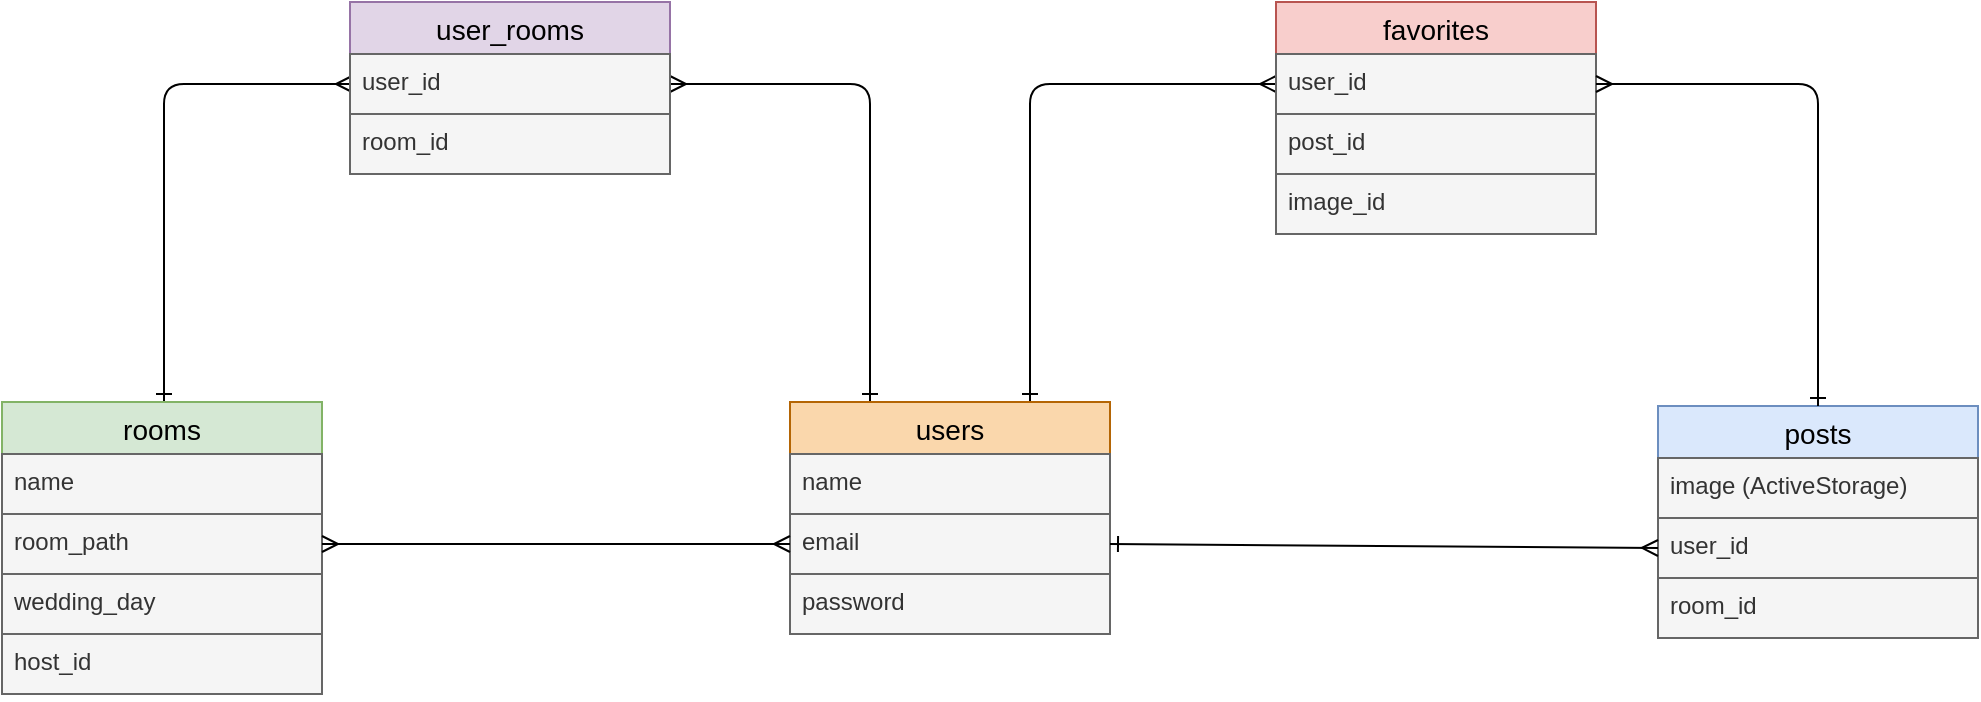 <mxfile>
    <diagram id="ttvPYmmVsoSPCkMm3yaR" name="ページ1">
        <mxGraphModel dx="1936" dy="565" grid="0" gridSize="10" guides="1" tooltips="1" connect="1" arrows="1" fold="1" page="0" pageScale="1" pageWidth="1169" pageHeight="827" background="#ffffff" math="0" shadow="0">
            <root>
                <mxCell id="0"/>
                <mxCell id="1" parent="0"/>
                <mxCell id="2" value="posts" style="swimlane;fontStyle=0;childLayout=stackLayout;horizontal=1;startSize=26;horizontalStack=0;resizeParent=1;resizeParentMax=0;resizeLast=0;collapsible=1;marginBottom=0;align=center;fontSize=14;rounded=0;fillColor=#dae8fc;strokeColor=#6c8ebf;fontColor=#000000;" parent="1" vertex="1">
                    <mxGeometry x="-289" y="322" width="160" height="116" as="geometry"/>
                </mxCell>
                <mxCell id="3" value="image (ActiveStorage)" style="text;strokeColor=#666666;fillColor=#f5f5f5;spacingLeft=4;spacingRight=4;overflow=hidden;rotatable=0;points=[[0,0.5],[1,0.5]];portConstraint=eastwest;fontSize=12;rounded=0;fontColor=#333333;" parent="2" vertex="1">
                    <mxGeometry y="26" width="160" height="30" as="geometry"/>
                </mxCell>
                <mxCell id="4" value="user_id" style="text;strokeColor=#666666;fillColor=#f5f5f5;spacingLeft=4;spacingRight=4;overflow=hidden;rotatable=0;points=[[0,0.5],[1,0.5]];portConstraint=eastwest;fontSize=12;rounded=0;fontColor=#333333;" parent="2" vertex="1">
                    <mxGeometry y="56" width="160" height="30" as="geometry"/>
                </mxCell>
                <mxCell id="56" value="room_id" style="text;strokeColor=#666666;fillColor=#f5f5f5;spacingLeft=4;spacingRight=4;overflow=hidden;rotatable=0;points=[[0,0.5],[1,0.5]];portConstraint=eastwest;fontSize=12;rounded=0;fontColor=#333333;" parent="2" vertex="1">
                    <mxGeometry y="86" width="160" height="30" as="geometry"/>
                </mxCell>
                <mxCell id="yptBQmWpVyvFdEoYhs_k-64" style="edgeStyle=none;html=1;exitX=0.25;exitY=0;exitDx=0;exitDy=0;entryX=1;entryY=0.5;entryDx=0;entryDy=0;startArrow=ERone;startFill=0;endArrow=ERmany;endFill=0;fontColor=#000000;strokeColor=#000000;" parent="1" source="7" target="28" edge="1">
                    <mxGeometry relative="1" as="geometry">
                        <Array as="points">
                            <mxPoint x="-683" y="161"/>
                        </Array>
                    </mxGeometry>
                </mxCell>
                <mxCell id="yptBQmWpVyvFdEoYhs_k-65" style="edgeStyle=none;html=1;exitX=0.75;exitY=0;exitDx=0;exitDy=0;entryX=0;entryY=0.5;entryDx=0;entryDy=0;startArrow=ERone;startFill=0;endArrow=ERmany;endFill=0;fontColor=#000000;strokeColor=#000000;" parent="1" source="7" target="59" edge="1">
                    <mxGeometry relative="1" as="geometry">
                        <Array as="points">
                            <mxPoint x="-603" y="161"/>
                        </Array>
                    </mxGeometry>
                </mxCell>
                <mxCell id="7" value="users" style="swimlane;fontStyle=0;childLayout=stackLayout;horizontal=1;startSize=26;horizontalStack=0;resizeParent=1;resizeParentMax=0;resizeLast=0;collapsible=1;marginBottom=0;align=center;fontSize=14;rounded=0;fillColor=#fad7ac;strokeColor=#b46504;fontColor=#000000;" parent="1" vertex="1">
                    <mxGeometry x="-723" y="320" width="160" height="116" as="geometry"/>
                </mxCell>
                <mxCell id="8" value="name" style="text;strokeColor=#666666;fillColor=#f5f5f5;spacingLeft=4;spacingRight=4;overflow=hidden;rotatable=0;points=[[0,0.5],[1,0.5]];portConstraint=eastwest;fontSize=12;rounded=0;html=1;fontColor=#333333;" parent="7" vertex="1">
                    <mxGeometry y="26" width="160" height="30" as="geometry"/>
                </mxCell>
                <mxCell id="9" value="email" style="text;strokeColor=#666666;fillColor=#f5f5f5;spacingLeft=4;spacingRight=4;overflow=hidden;rotatable=0;points=[[0,0.5],[1,0.5]];portConstraint=eastwest;fontSize=12;rounded=0;html=1;fontColor=#333333;" parent="7" vertex="1">
                    <mxGeometry y="56" width="160" height="30" as="geometry"/>
                </mxCell>
                <mxCell id="10" value="password" style="text;strokeColor=#666666;fillColor=#f5f5f5;spacingLeft=4;spacingRight=4;overflow=hidden;rotatable=0;points=[[0,0.5],[1,0.5]];portConstraint=eastwest;fontSize=12;rounded=0;html=1;fontColor=#333333;" parent="7" vertex="1">
                    <mxGeometry y="86" width="160" height="30" as="geometry"/>
                </mxCell>
                <mxCell id="15" value="favorites" style="swimlane;fontStyle=0;childLayout=stackLayout;horizontal=1;startSize=26;horizontalStack=0;resizeParent=1;resizeParentMax=0;resizeLast=0;collapsible=1;marginBottom=0;align=center;fontSize=14;rounded=0;fillColor=#f8cecc;strokeColor=#b85450;fontColor=#000000;" parent="1" vertex="1">
                    <mxGeometry x="-480" y="120" width="160" height="116" as="geometry"/>
                </mxCell>
                <mxCell id="59" value="user_id" style="text;strokeColor=#666666;fillColor=#f5f5f5;spacingLeft=4;spacingRight=4;overflow=hidden;rotatable=0;points=[[0,0.5],[1,0.5]];portConstraint=eastwest;fontSize=12;fontColor=#333333;" parent="15" vertex="1">
                    <mxGeometry y="26" width="160" height="30" as="geometry"/>
                </mxCell>
                <mxCell id="60" value="post_id" style="text;strokeColor=#666666;fillColor=#f5f5f5;spacingLeft=4;spacingRight=4;overflow=hidden;rotatable=0;points=[[0,0.5],[1,0.5]];portConstraint=eastwest;fontSize=12;fontColor=#333333;" parent="15" vertex="1">
                    <mxGeometry y="56" width="160" height="30" as="geometry"/>
                </mxCell>
                <mxCell id="16" value="image_id" style="text;strokeColor=#666666;fillColor=#f5f5f5;spacingLeft=4;spacingRight=4;overflow=hidden;rotatable=0;points=[[0,0.5],[1,0.5]];portConstraint=eastwest;fontSize=12;rounded=0;fontColor=#333333;" parent="15" vertex="1">
                    <mxGeometry y="86" width="160" height="30" as="geometry"/>
                </mxCell>
                <mxCell id="yptBQmWpVyvFdEoYhs_k-63" style="edgeStyle=none;html=1;exitX=0.5;exitY=0;exitDx=0;exitDy=0;entryX=0;entryY=0.5;entryDx=0;entryDy=0;startArrow=ERone;startFill=0;endArrow=ERmany;endFill=0;fontColor=#000000;strokeColor=#000000;" parent="1" edge="1">
                    <mxGeometry relative="1" as="geometry">
                        <Array as="points">
                            <mxPoint x="-1036" y="161"/>
                        </Array>
                        <mxPoint x="-1036" y="320" as="sourcePoint"/>
                        <mxPoint x="-942" y="161" as="targetPoint"/>
                    </mxGeometry>
                </mxCell>
                <mxCell id="23" value="rooms" style="swimlane;fontStyle=0;childLayout=stackLayout;horizontal=1;startSize=26;horizontalStack=0;resizeParent=1;resizeParentMax=0;resizeLast=0;collapsible=1;marginBottom=0;align=center;fontSize=14;rounded=0;fillColor=#d5e8d4;strokeColor=#82b366;fontColor=#000000;" parent="1" vertex="1">
                    <mxGeometry x="-1117" y="320" width="160" height="146" as="geometry"/>
                </mxCell>
                <mxCell id="24" value="name" style="text;strokeColor=#666666;fillColor=#f5f5f5;spacingLeft=4;spacingRight=4;overflow=hidden;rotatable=0;points=[[0,0.5],[1,0.5]];portConstraint=eastwest;fontSize=12;rounded=0;fontColor=#333333;" parent="23" vertex="1">
                    <mxGeometry y="26" width="160" height="30" as="geometry"/>
                </mxCell>
                <mxCell id="55" value="room_path" style="text;strokeColor=#666666;fillColor=#f5f5f5;spacingLeft=4;spacingRight=4;overflow=hidden;rotatable=0;points=[[0,0.5],[1,0.5]];portConstraint=eastwest;fontSize=12;rounded=0;fontColor=#333333;" parent="23" vertex="1">
                    <mxGeometry y="56" width="160" height="30" as="geometry"/>
                </mxCell>
                <mxCell id="54" value="wedding_day" style="text;strokeColor=#666666;fillColor=#f5f5f5;spacingLeft=4;spacingRight=4;overflow=hidden;rotatable=0;points=[[0,0.5],[1,0.5]];portConstraint=eastwest;fontSize=12;rounded=0;fontColor=#333333;" parent="23" vertex="1">
                    <mxGeometry y="86" width="160" height="30" as="geometry"/>
                </mxCell>
                <mxCell id="57" value="host_id" style="text;strokeColor=#666666;fillColor=#f5f5f5;spacingLeft=4;spacingRight=4;overflow=hidden;rotatable=0;points=[[0,0.5],[1,0.5]];portConstraint=eastwest;fontSize=12;rounded=0;fontColor=#333333;" parent="23" vertex="1">
                    <mxGeometry y="116" width="160" height="30" as="geometry"/>
                </mxCell>
                <mxCell id="27" value="user_rooms" style="swimlane;fontStyle=0;childLayout=stackLayout;horizontal=1;startSize=26;horizontalStack=0;resizeParent=1;resizeParentMax=0;resizeLast=0;collapsible=1;marginBottom=0;align=center;fontSize=14;rounded=0;fillColor=#e1d5e7;strokeColor=#9673a6;fontColor=#000000;" parent="1" vertex="1">
                    <mxGeometry x="-943" y="120" width="160" height="86" as="geometry"/>
                </mxCell>
                <mxCell id="28" value="user_id" style="text;strokeColor=#666666;fillColor=#f5f5f5;spacingLeft=4;spacingRight=4;overflow=hidden;rotatable=0;points=[[0,0.5],[1,0.5]];portConstraint=eastwest;fontSize=12;rounded=0;fontColor=#333333;" parent="27" vertex="1">
                    <mxGeometry y="26" width="160" height="30" as="geometry"/>
                </mxCell>
                <mxCell id="44" value="room_id" style="text;strokeColor=#666666;fillColor=#f5f5f5;spacingLeft=4;spacingRight=4;overflow=hidden;rotatable=0;points=[[0,0.5],[1,0.5]];portConstraint=eastwest;fontSize=12;hachureGap=4;fontFamily=Helvetica;rounded=0;glass=0;fontColor=#333333;" parent="27" vertex="1">
                    <mxGeometry y="56" width="160" height="30" as="geometry"/>
                </mxCell>
                <mxCell id="yptBQmWpVyvFdEoYhs_k-61" style="edgeStyle=none;html=1;exitX=0;exitY=0.5;exitDx=0;exitDy=0;entryX=1;entryY=0.5;entryDx=0;entryDy=0;endArrow=ERmany;endFill=0;startArrow=ERmany;startFill=0;fontColor=#000000;strokeColor=#000000;" parent="1" source="9" target="55" edge="1">
                    <mxGeometry relative="1" as="geometry"/>
                </mxCell>
                <mxCell id="yptBQmWpVyvFdEoYhs_k-62" style="edgeStyle=none;html=1;exitX=1;exitY=0.5;exitDx=0;exitDy=0;entryX=0;entryY=0.5;entryDx=0;entryDy=0;startArrow=ERone;startFill=0;endArrow=ERmany;endFill=0;fontColor=#000000;strokeColor=#000000;" parent="1" source="9" target="4" edge="1">
                    <mxGeometry relative="1" as="geometry"/>
                </mxCell>
                <mxCell id="yptBQmWpVyvFdEoYhs_k-66" style="edgeStyle=none;html=1;exitX=1;exitY=0.5;exitDx=0;exitDy=0;entryX=0.5;entryY=0;entryDx=0;entryDy=0;startArrow=ERmany;startFill=0;endArrow=ERone;endFill=0;fontColor=#000000;strokeColor=#000000;" parent="1" source="59" target="2" edge="1">
                    <mxGeometry relative="1" as="geometry">
                        <Array as="points">
                            <mxPoint x="-209" y="161"/>
                        </Array>
                    </mxGeometry>
                </mxCell>
            </root>
        </mxGraphModel>
    </diagram>
    <diagram id="_X8NCNE9MKZWOMJWSp5s" name="ページ2">
        <mxGraphModel dx="775" dy="595" grid="0" gridSize="10" guides="1" tooltips="1" connect="1" arrows="1" fold="1" page="1" pageScale="1" pageWidth="827" pageHeight="1169" background="#ffffff" math="0" shadow="0">
            <root>
                <mxCell id="0"/>
                <mxCell id="1" parent="0"/>
                <mxCell id="Ni4SL6DFKlSeBKvW5fAm-7" style="edgeStyle=none;html=1;exitX=1;exitY=0.5;exitDx=0;exitDy=0;entryX=0;entryY=0.5;entryDx=0;entryDy=0;startArrow=none;startFill=0;endArrow=none;endFill=0;fillColor=#bac8d3;strokeColor=#000000;fontColor=#000000;" parent="1" source="Ni4SL6DFKlSeBKvW5fAm-1" edge="1">
                    <mxGeometry relative="1" as="geometry">
                        <mxPoint x="280" y="150" as="targetPoint"/>
                    </mxGeometry>
                </mxCell>
                <mxCell id="Ni4SL6DFKlSeBKvW5fAm-1" value="トップページ" style="whiteSpace=wrap;html=1;align=center;fillColor=#bac8d3;strokeColor=#000000;fontColor=#000000;" parent="1" vertex="1">
                    <mxGeometry x="70" y="130" width="100" height="40" as="geometry"/>
                </mxCell>
                <mxCell id="Ni4SL6DFKlSeBKvW5fAm-3" value="ルーム新規作成ページ" style="whiteSpace=wrap;html=1;align=center;fillColor=#bac8d3;strokeColor=#000000;fontColor=#000000;" parent="1" vertex="1">
                    <mxGeometry x="280" y="276" width="140" height="40" as="geometry"/>
                </mxCell>
                <mxCell id="Ni4SL6DFKlSeBKvW5fAm-5" value="ユーザーマイページ" style="whiteSpace=wrap;html=1;align=center;fillColor=#bac8d3;strokeColor=#000000;fontColor=#000000;" parent="1" vertex="1">
                    <mxGeometry x="280" y="130" width="130" height="40" as="geometry"/>
                </mxCell>
                <mxCell id="Ni4SL6DFKlSeBKvW5fAm-6" value="投稿一覧ページ" style="whiteSpace=wrap;html=1;align=center;fillColor=#bac8d3;strokeColor=#000000;fontColor=#000000;" parent="1" vertex="1">
                    <mxGeometry x="280" y="398" width="100" height="40" as="geometry"/>
                </mxCell>
                <mxCell id="Ni4SL6DFKlSeBKvW5fAm-12" value="詳細ページ" style="whiteSpace=wrap;html=1;align=center;fillColor=#bac8d3;strokeColor=#000000;fontColor=#000000;" parent="1" vertex="1">
                    <mxGeometry x="500" y="398" width="100" height="40" as="geometry"/>
                </mxCell>
                <mxCell id="Hng0ZVPdSQGQl6CvAdUT-2" style="edgeStyle=none;html=1;exitX=1;exitY=0.5;exitDx=0;exitDy=0;startArrow=none;startFill=0;endArrow=none;endFill=0;fillColor=#bac8d3;strokeColor=#000000;fontColor=#000000;" edge="1" parent="1">
                    <mxGeometry relative="1" as="geometry">
                        <mxPoint x="210" y="150.5" as="sourcePoint"/>
                        <mxPoint x="210" y="420" as="targetPoint"/>
                    </mxGeometry>
                </mxCell>
                <mxCell id="Hng0ZVPdSQGQl6CvAdUT-4" style="edgeStyle=none;html=1;exitX=1;exitY=0.5;exitDx=0;exitDy=0;startArrow=none;startFill=0;endArrow=none;endFill=0;fillColor=#bac8d3;strokeColor=#000000;fontColor=#000000;" edge="1" parent="1">
                    <mxGeometry relative="1" as="geometry">
                        <mxPoint x="210" y="420.5" as="sourcePoint"/>
                        <mxPoint x="280" y="421" as="targetPoint"/>
                    </mxGeometry>
                </mxCell>
                <mxCell id="Hng0ZVPdSQGQl6CvAdUT-5" style="edgeStyle=none;html=1;exitX=1;exitY=0.5;exitDx=0;exitDy=0;startArrow=none;startFill=0;endArrow=none;endFill=0;fillColor=#bac8d3;strokeColor=#000000;fontColor=#000000;" edge="1" parent="1">
                    <mxGeometry relative="1" as="geometry">
                        <mxPoint x="210" y="295.5" as="sourcePoint"/>
                        <mxPoint x="280" y="295.5" as="targetPoint"/>
                    </mxGeometry>
                </mxCell>
                <mxCell id="Hng0ZVPdSQGQl6CvAdUT-6" style="edgeStyle=none;html=1;exitX=1;exitY=0.5;exitDx=0;exitDy=0;startArrow=none;startFill=0;endArrow=none;endFill=0;entryX=0;entryY=0.5;entryDx=0;entryDy=0;fillColor=#bac8d3;strokeColor=#000000;fontColor=#000000;" edge="1" parent="1">
                    <mxGeometry relative="1" as="geometry">
                        <mxPoint x="379" y="417.5" as="sourcePoint"/>
                        <mxPoint x="500" y="418" as="targetPoint"/>
                    </mxGeometry>
                </mxCell>
                <mxCell id="Hng0ZVPdSQGQl6CvAdUT-7" style="edgeStyle=none;html=1;startArrow=none;startFill=0;endArrow=none;endFill=0;fillColor=#bac8d3;strokeColor=#000000;fontColor=#000000;" edge="1" parent="1">
                    <mxGeometry relative="1" as="geometry">
                        <mxPoint x="440" y="418" as="sourcePoint"/>
                        <mxPoint x="440" y="498" as="targetPoint"/>
                    </mxGeometry>
                </mxCell>
                <mxCell id="Hng0ZVPdSQGQl6CvAdUT-8" style="edgeStyle=none;html=1;startArrow=none;startFill=0;endArrow=none;endFill=0;fillColor=#bac8d3;strokeColor=#000000;fontColor=#000000;" edge="1" parent="1">
                    <mxGeometry relative="1" as="geometry">
                        <mxPoint x="440" y="498" as="sourcePoint"/>
                        <mxPoint x="500" y="498" as="targetPoint"/>
                    </mxGeometry>
                </mxCell>
                <mxCell id="Hng0ZVPdSQGQl6CvAdUT-9" value="投稿ページ" style="whiteSpace=wrap;html=1;align=center;fillColor=#bac8d3;strokeColor=#000000;fontColor=#000000;" vertex="1" parent="1">
                    <mxGeometry x="500" y="478" width="100" height="40" as="geometry"/>
                </mxCell>
                <mxCell id="Hng0ZVPdSQGQl6CvAdUT-10" style="edgeStyle=none;html=1;exitX=1;exitY=0.5;exitDx=0;exitDy=0;startArrow=none;startFill=0;endArrow=none;endFill=0;fillColor=#bac8d3;strokeColor=#000000;fontColor=#000000;" edge="1" parent="1">
                    <mxGeometry relative="1" as="geometry">
                        <mxPoint x="410" y="149.5" as="sourcePoint"/>
                        <mxPoint x="500" y="150" as="targetPoint"/>
                    </mxGeometry>
                </mxCell>
                <mxCell id="Hng0ZVPdSQGQl6CvAdUT-11" value="投稿一覧ページ" style="whiteSpace=wrap;html=1;align=center;fillColor=#bac8d3;strokeColor=#000000;fontColor=#000000;" vertex="1" parent="1">
                    <mxGeometry x="500" y="130" width="100" height="40" as="geometry"/>
                </mxCell>
                <mxCell id="Hng0ZVPdSQGQl6CvAdUT-12" style="edgeStyle=none;html=1;startArrow=none;startFill=0;endArrow=none;endFill=0;fillColor=#bac8d3;strokeColor=#000000;fontColor=#000000;" edge="1" parent="1">
                    <mxGeometry relative="1" as="geometry">
                        <mxPoint x="440" y="150" as="sourcePoint"/>
                        <mxPoint x="440" y="230" as="targetPoint"/>
                    </mxGeometry>
                </mxCell>
                <mxCell id="Hng0ZVPdSQGQl6CvAdUT-13" style="edgeStyle=none;html=1;startArrow=none;startFill=0;endArrow=none;endFill=0;fillColor=#bac8d3;strokeColor=#000000;fontColor=#000000;" edge="1" parent="1">
                    <mxGeometry relative="1" as="geometry">
                        <mxPoint x="440" y="230" as="sourcePoint"/>
                        <mxPoint x="500" y="230" as="targetPoint"/>
                    </mxGeometry>
                </mxCell>
                <mxCell id="Hng0ZVPdSQGQl6CvAdUT-14" value="お気に入り一覧ページ" style="whiteSpace=wrap;html=1;align=center;fillColor=#bac8d3;strokeColor=#000000;fontColor=#000000;" vertex="1" parent="1">
                    <mxGeometry x="500" y="210" width="140" height="40" as="geometry"/>
                </mxCell>
            </root>
        </mxGraphModel>
    </diagram>
</mxfile>